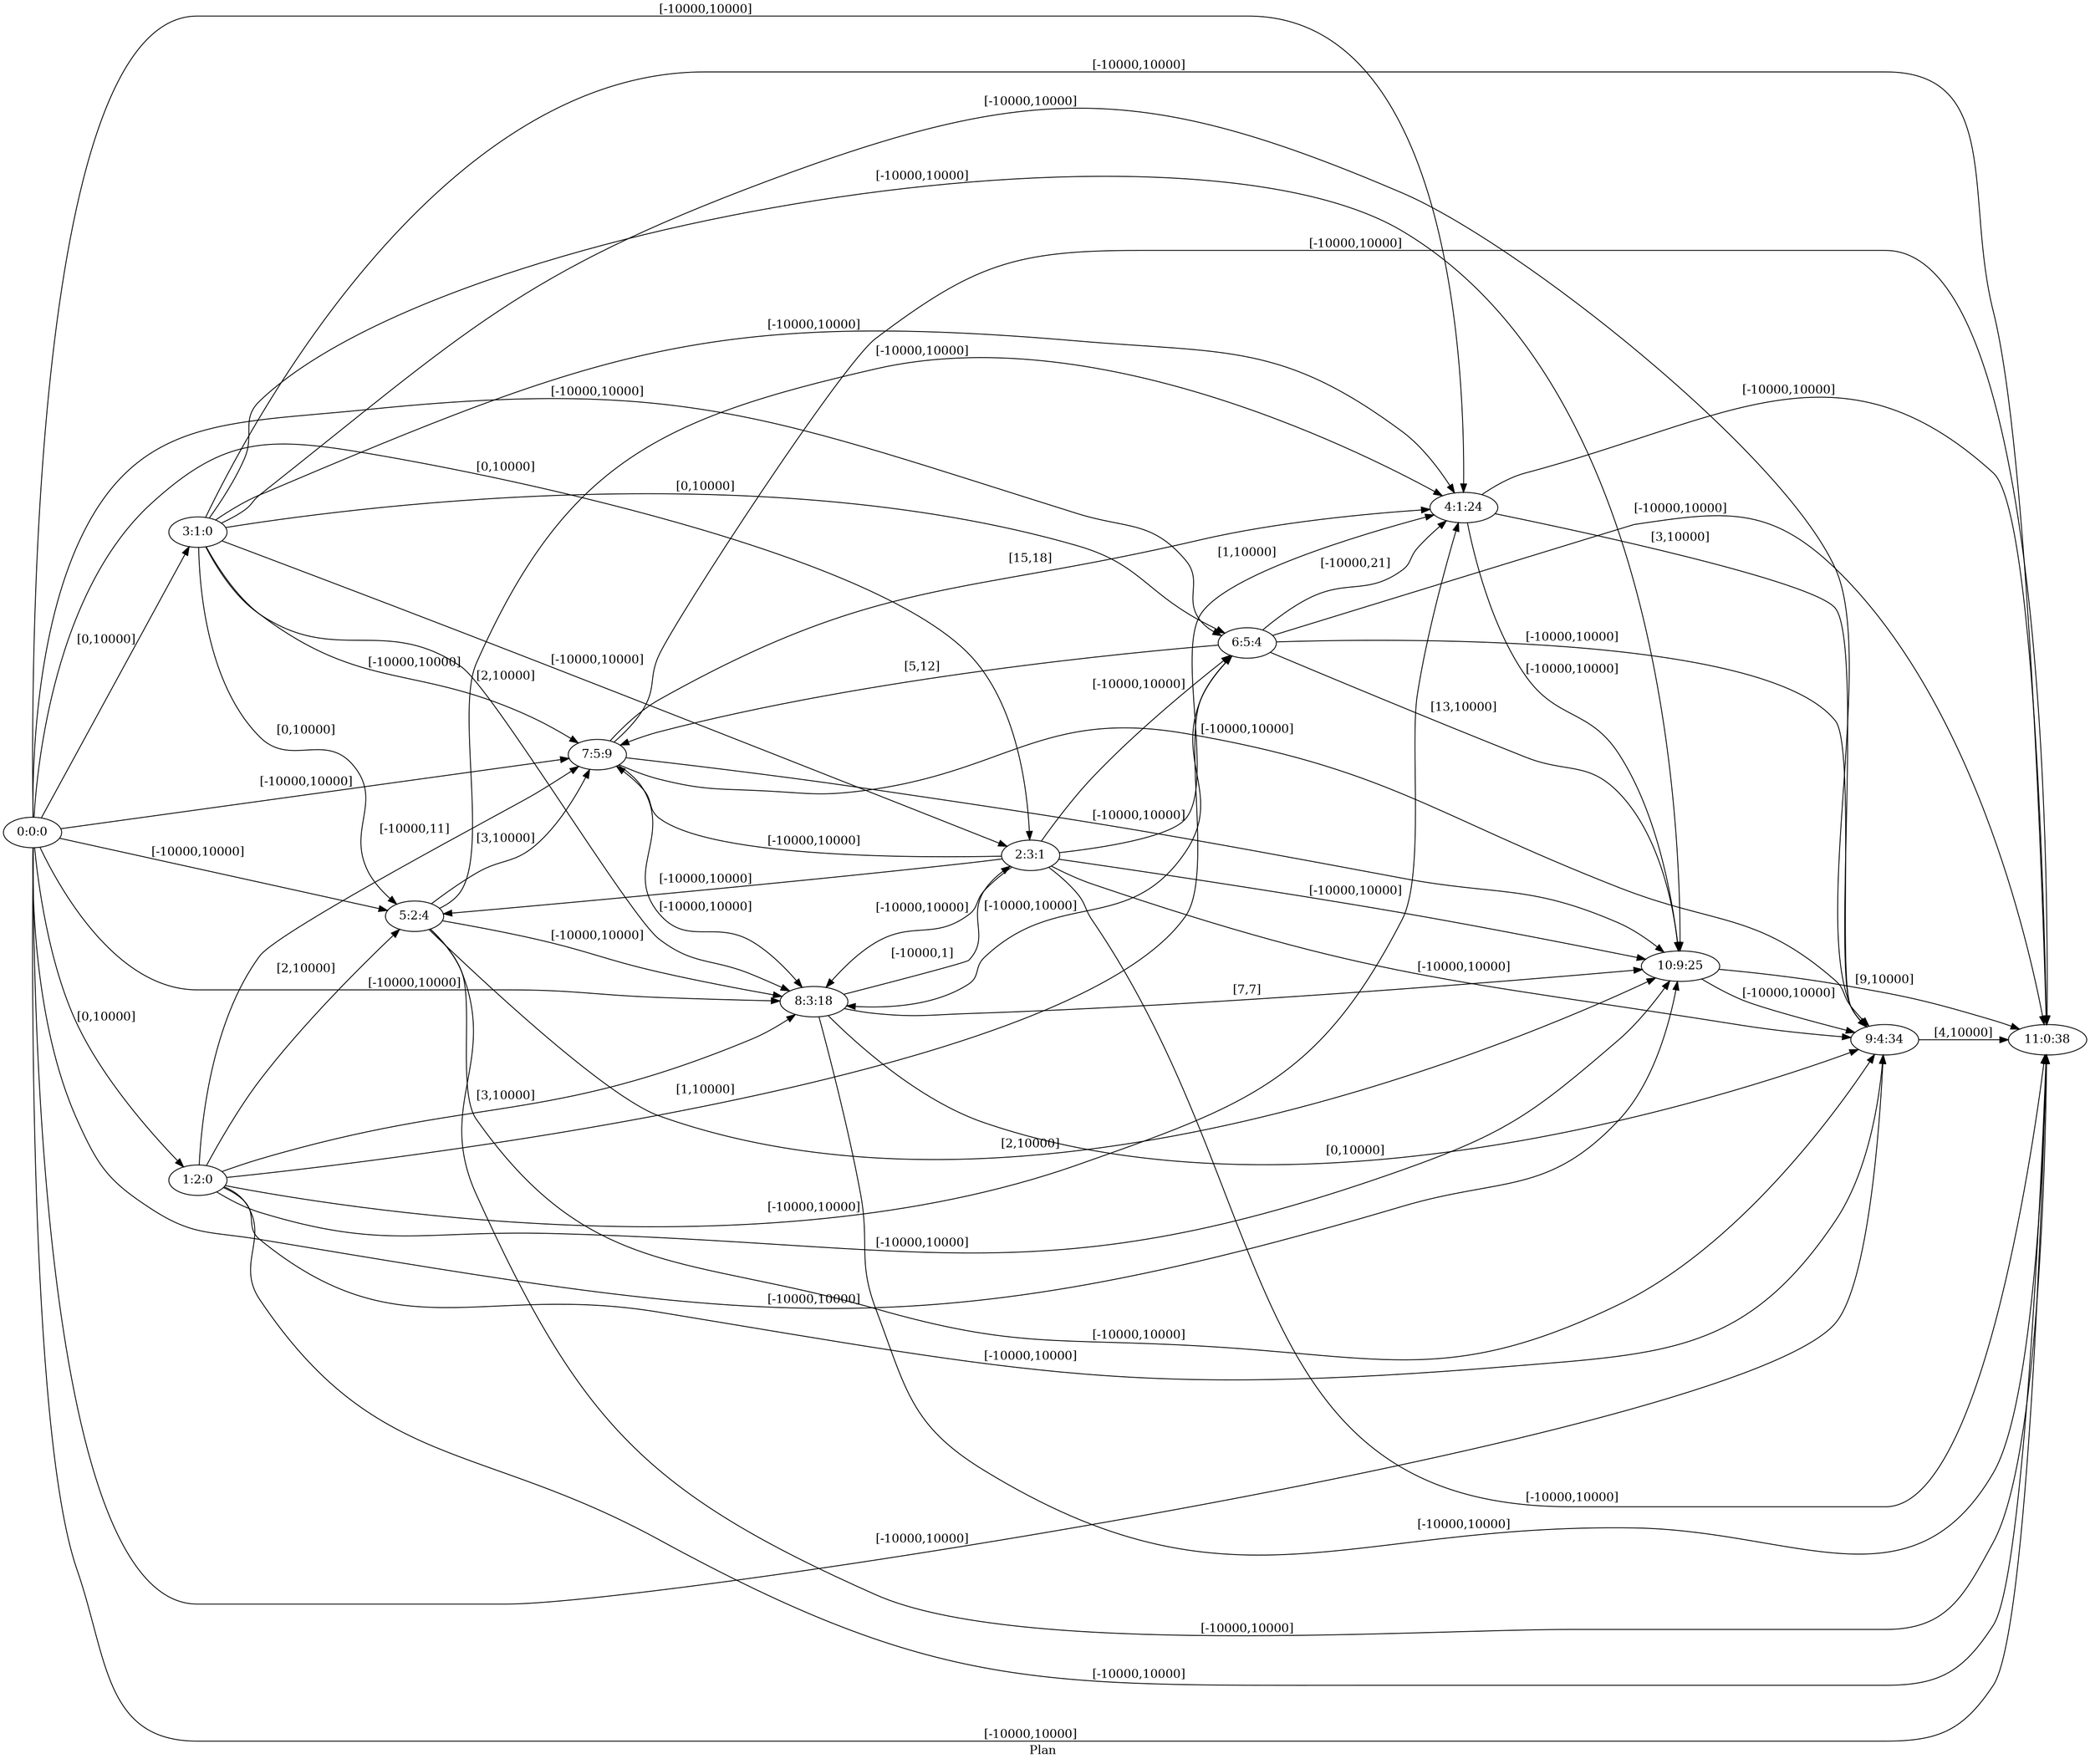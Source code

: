 digraph G {
 rankdir = LR;
 nodesep = .45; 
 size = 30;
label="Plan ";
 fldt = 0.542424;
"0:0:0"->"1:2:0"[ label = "[0,10000]"];
"0:0:0"->"2:3:1"[ label = "[0,10000]"];
"0:0:0"->"3:1:0"[ label = "[0,10000]"];
"0:0:0"->"4:1:24"[ label = "[-10000,10000]"];
"0:0:0"->"5:2:4"[ label = "[-10000,10000]"];
"0:0:0"->"6:5:4"[ label = "[-10000,10000]"];
"0:0:0"->"7:5:9"[ label = "[-10000,10000]"];
"0:0:0"->"8:3:18"[ label = "[-10000,10000]"];
"0:0:0"->"9:4:34"[ label = "[-10000,10000]"];
"0:0:0"->"10:9:25"[ label = "[-10000,10000]"];
"0:0:0"->"11:0:38"[ label = "[-10000,10000]"];
"1:2:0"->"4:1:24"[ label = "[-10000,10000]"];
"1:2:0"->"5:2:4"[ label = "[2,10000]"];
"1:2:0"->"6:5:4"[ label = "[1,10000]"];
"1:2:0"->"7:5:9"[ label = "[-10000,11]"];
"1:2:0"->"8:3:18"[ label = "[3,10000]"];
"1:2:0"->"9:4:34"[ label = "[-10000,10000]"];
"1:2:0"->"10:9:25"[ label = "[-10000,10000]"];
"1:2:0"->"11:0:38"[ label = "[-10000,10000]"];
"2:3:1"->"4:1:24"[ label = "[1,10000]"];
"2:3:1"->"5:2:4"[ label = "[-10000,10000]"];
"2:3:1"->"6:5:4"[ label = "[-10000,10000]"];
"2:3:1"->"7:5:9"[ label = "[-10000,10000]"];
"2:3:1"->"8:3:18"[ label = "[-10000,10000]"];
"2:3:1"->"9:4:34"[ label = "[-10000,10000]"];
"2:3:1"->"10:9:25"[ label = "[-10000,10000]"];
"2:3:1"->"11:0:38"[ label = "[-10000,10000]"];
"3:1:0"->"2:3:1"[ label = "[-10000,10000]"];
"3:1:0"->"4:1:24"[ label = "[-10000,10000]"];
"3:1:0"->"5:2:4"[ label = "[0,10000]"];
"3:1:0"->"6:5:4"[ label = "[0,10000]"];
"3:1:0"->"7:5:9"[ label = "[-10000,10000]"];
"3:1:0"->"8:3:18"[ label = "[2,10000]"];
"3:1:0"->"9:4:34"[ label = "[-10000,10000]"];
"3:1:0"->"10:9:25"[ label = "[-10000,10000]"];
"3:1:0"->"11:0:38"[ label = "[-10000,10000]"];
"4:1:24"->"9:4:34"[ label = "[3,10000]"];
"4:1:24"->"10:9:25"[ label = "[-10000,10000]"];
"4:1:24"->"11:0:38"[ label = "[-10000,10000]"];
"5:2:4"->"4:1:24"[ label = "[-10000,10000]"];
"5:2:4"->"7:5:9"[ label = "[3,10000]"];
"5:2:4"->"8:3:18"[ label = "[-10000,10000]"];
"5:2:4"->"9:4:34"[ label = "[-10000,10000]"];
"5:2:4"->"10:9:25"[ label = "[2,10000]"];
"5:2:4"->"11:0:38"[ label = "[-10000,10000]"];
"6:5:4"->"4:1:24"[ label = "[-10000,21]"];
"6:5:4"->"7:5:9"[ label = "[5,12]"];
"6:5:4"->"8:3:18"[ label = "[-10000,10000]"];
"6:5:4"->"9:4:34"[ label = "[-10000,10000]"];
"6:5:4"->"10:9:25"[ label = "[13,10000]"];
"6:5:4"->"11:0:38"[ label = "[-10000,10000]"];
"7:5:9"->"4:1:24"[ label = "[15,18]"];
"7:5:9"->"8:3:18"[ label = "[-10000,10000]"];
"7:5:9"->"9:4:34"[ label = "[-10000,10000]"];
"7:5:9"->"10:9:25"[ label = "[-10000,10000]"];
"7:5:9"->"11:0:38"[ label = "[-10000,10000]"];
"8:3:18"->"2:3:1"[ label = "[-10000,1]"];
"8:3:18"->"9:4:34"[ label = "[0,10000]"];
"8:3:18"->"10:9:25"[ label = "[7,7]"];
"8:3:18"->"11:0:38"[ label = "[-10000,10000]"];
"9:4:34"->"11:0:38"[ label = "[4,10000]"];
"10:9:25"->"9:4:34"[ label = "[-10000,10000]"];
"10:9:25"->"11:0:38"[ label = "[9,10000]"];
}
